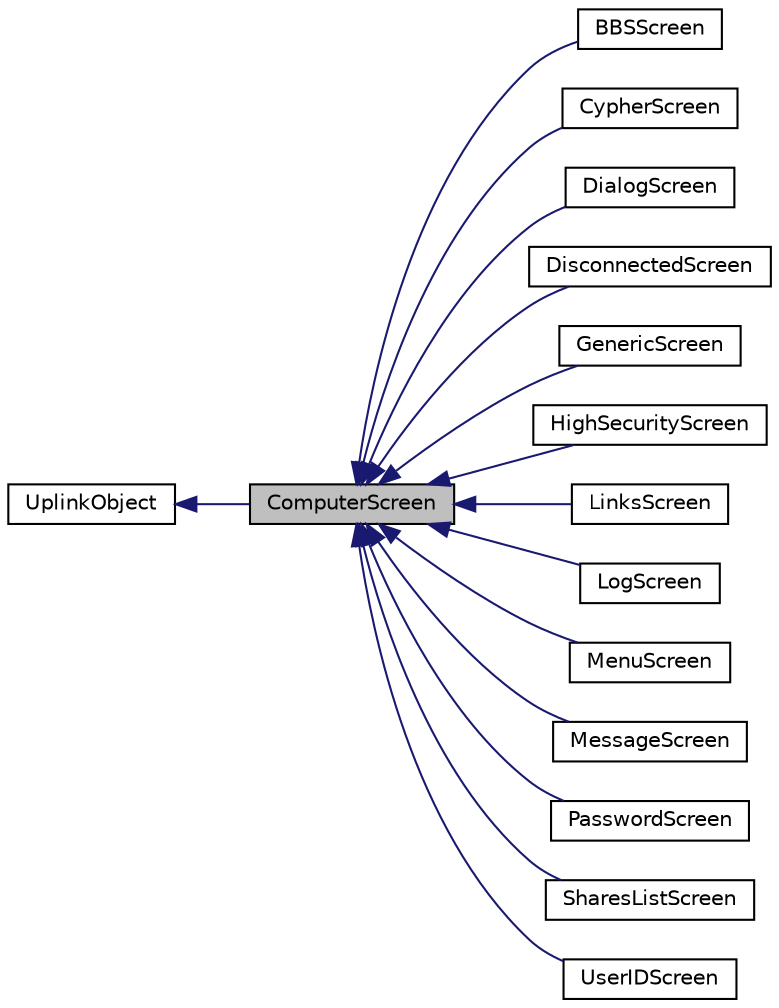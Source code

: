 digraph "ComputerScreen"
{
 // LATEX_PDF_SIZE
  edge [fontname="Helvetica",fontsize="10",labelfontname="Helvetica",labelfontsize="10"];
  node [fontname="Helvetica",fontsize="10",shape=record];
  rankdir="LR";
  Node1 [label="ComputerScreen",height=0.2,width=0.4,color="black", fillcolor="grey75", style="filled", fontcolor="black",tooltip=" "];
  Node2 -> Node1 [dir="back",color="midnightblue",fontsize="10",style="solid",fontname="Helvetica"];
  Node2 [label="UplinkObject",height=0.2,width=0.4,color="black", fillcolor="white", style="filled",URL="$classUplinkObject.html",tooltip="UplinkObject base class."];
  Node1 -> Node3 [dir="back",color="midnightblue",fontsize="10",style="solid",fontname="Helvetica"];
  Node3 [label="BBSScreen",height=0.2,width=0.4,color="black", fillcolor="white", style="filled",URL="$classBBSScreen.html",tooltip=" "];
  Node1 -> Node4 [dir="back",color="midnightblue",fontsize="10",style="solid",fontname="Helvetica"];
  Node4 [label="CypherScreen",height=0.2,width=0.4,color="black", fillcolor="white", style="filled",URL="$classCypherScreen.html",tooltip=" "];
  Node1 -> Node5 [dir="back",color="midnightblue",fontsize="10",style="solid",fontname="Helvetica"];
  Node5 [label="DialogScreen",height=0.2,width=0.4,color="black", fillcolor="white", style="filled",URL="$classDialogScreen.html",tooltip=" "];
  Node1 -> Node6 [dir="back",color="midnightblue",fontsize="10",style="solid",fontname="Helvetica"];
  Node6 [label="DisconnectedScreen",height=0.2,width=0.4,color="black", fillcolor="white", style="filled",URL="$classDisconnectedScreen.html",tooltip=" "];
  Node1 -> Node7 [dir="back",color="midnightblue",fontsize="10",style="solid",fontname="Helvetica"];
  Node7 [label="GenericScreen",height=0.2,width=0.4,color="black", fillcolor="white", style="filled",URL="$classGenericScreen.html",tooltip=" "];
  Node1 -> Node8 [dir="back",color="midnightblue",fontsize="10",style="solid",fontname="Helvetica"];
  Node8 [label="HighSecurityScreen",height=0.2,width=0.4,color="black", fillcolor="white", style="filled",URL="$classHighSecurityScreen.html",tooltip=" "];
  Node1 -> Node9 [dir="back",color="midnightblue",fontsize="10",style="solid",fontname="Helvetica"];
  Node9 [label="LinksScreen",height=0.2,width=0.4,color="black", fillcolor="white", style="filled",URL="$classLinksScreen.html",tooltip=" "];
  Node1 -> Node10 [dir="back",color="midnightblue",fontsize="10",style="solid",fontname="Helvetica"];
  Node10 [label="LogScreen",height=0.2,width=0.4,color="black", fillcolor="white", style="filled",URL="$classLogScreen.html",tooltip=" "];
  Node1 -> Node11 [dir="back",color="midnightblue",fontsize="10",style="solid",fontname="Helvetica"];
  Node11 [label="MenuScreen",height=0.2,width=0.4,color="black", fillcolor="white", style="filled",URL="$classMenuScreen.html",tooltip=" "];
  Node1 -> Node12 [dir="back",color="midnightblue",fontsize="10",style="solid",fontname="Helvetica"];
  Node12 [label="MessageScreen",height=0.2,width=0.4,color="black", fillcolor="white", style="filled",URL="$classMessageScreen.html",tooltip=" "];
  Node1 -> Node13 [dir="back",color="midnightblue",fontsize="10",style="solid",fontname="Helvetica"];
  Node13 [label="PasswordScreen",height=0.2,width=0.4,color="black", fillcolor="white", style="filled",URL="$classPasswordScreen.html",tooltip=" "];
  Node1 -> Node14 [dir="back",color="midnightblue",fontsize="10",style="solid",fontname="Helvetica"];
  Node14 [label="SharesListScreen",height=0.2,width=0.4,color="black", fillcolor="white", style="filled",URL="$classSharesListScreen.html",tooltip=" "];
  Node1 -> Node15 [dir="back",color="midnightblue",fontsize="10",style="solid",fontname="Helvetica"];
  Node15 [label="UserIDScreen",height=0.2,width=0.4,color="black", fillcolor="white", style="filled",URL="$classUserIDScreen.html",tooltip=" "];
}
